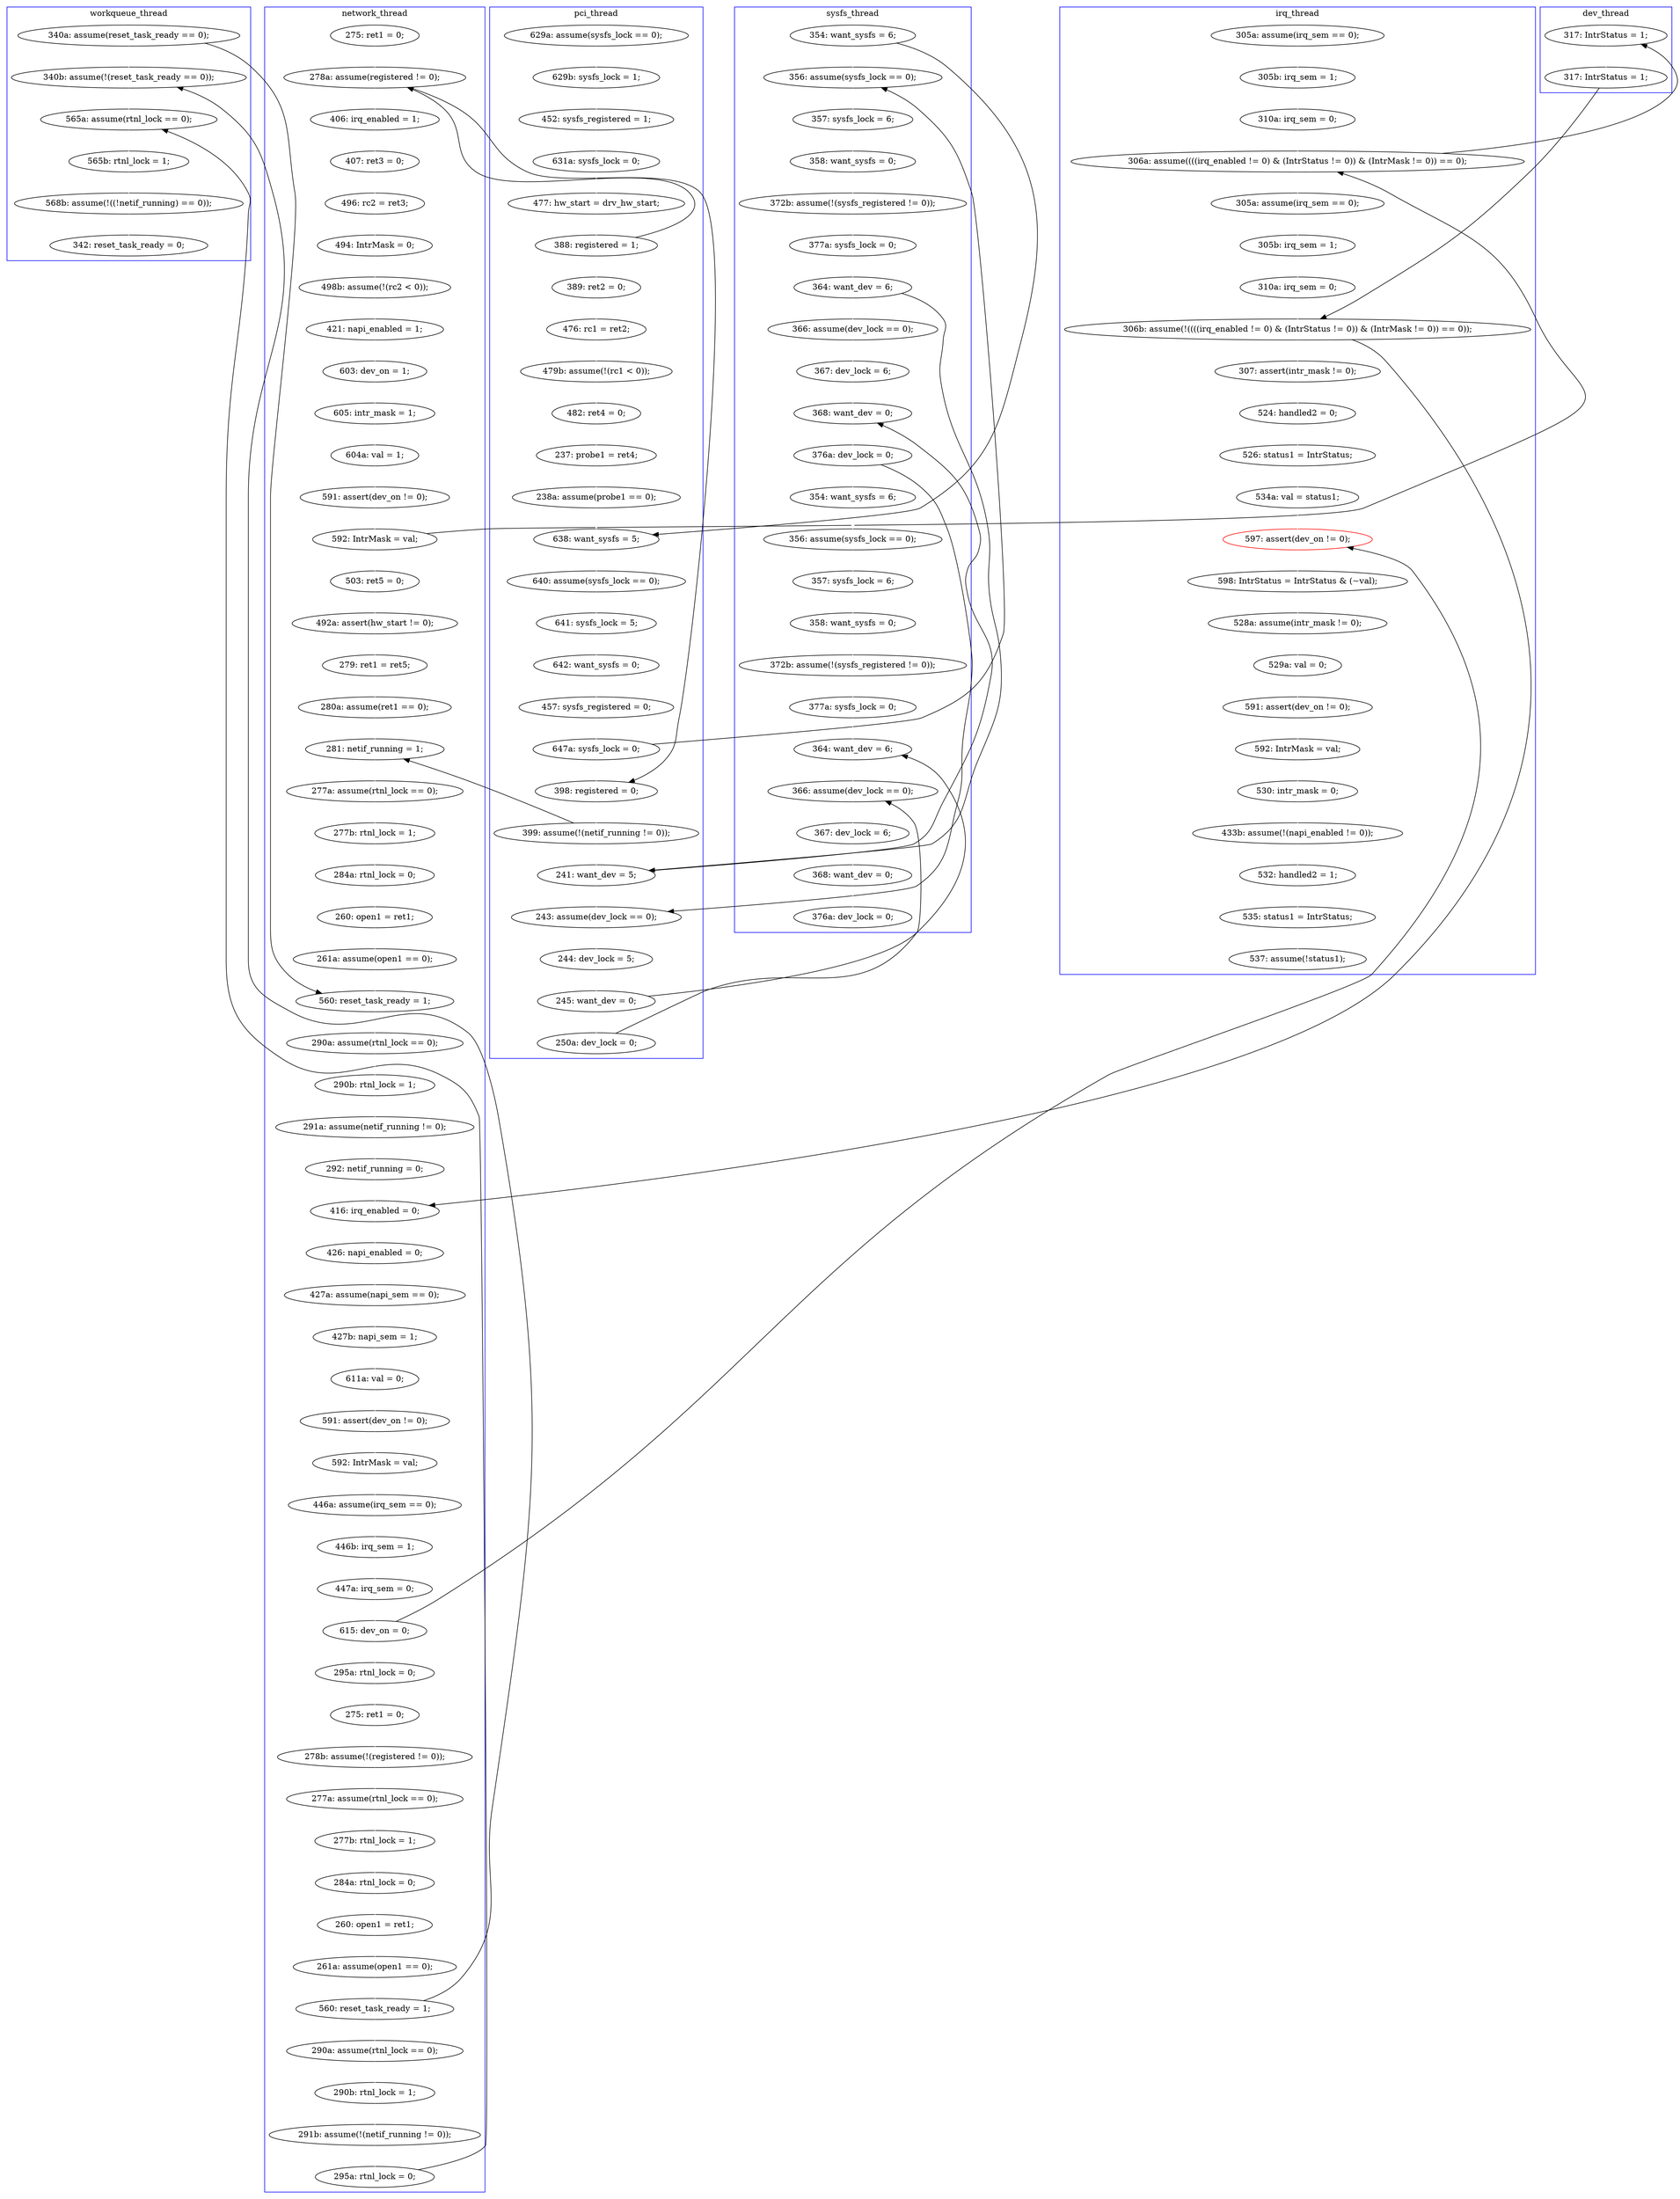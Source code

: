 digraph Counterexample {
	152 -> 154 [color = white, style = solid]
	157 -> 158 [color = white, style = solid]
	29 -> 34 [color = white, style = solid]
	86 -> 110 [color = black, style = solid, constraint = false]
	201 -> 217 [color = black, style = solid, constraint = false]
	129 -> 167 [color = black, style = solid, constraint = false]
	230 -> 231 [color = white, style = solid]
	275 -> 291 [color = white, style = solid]
	303 -> 304 [color = white, style = solid]
	65 -> 67 [color = white, style = solid]
	98 -> 156 [color = white, style = solid]
	150 -> 153 [color = white, style = solid]
	42 -> 49 [color = white, style = solid]
	110 -> 134 [color = white, style = solid]
	141 -> 224 [color = black, style = solid, constraint = false]
	163 -> 167 [color = white, style = solid]
	197 -> 198 [color = white, style = solid]
	210 -> 212 [color = white, style = solid]
	80 -> 81 [color = white, style = solid]
	139 -> 145 [color = white, style = solid]
	86 -> 93 [color = white, style = solid]
	108 -> 110 [color = white, style = solid]
	137 -> 139 [color = white, style = solid]
	128 -> 136 [color = white, style = solid]
	77 -> 80 [color = white, style = solid]
	127 -> 128 [color = white, style = solid]
	279 -> 281 [color = white, style = solid]
	242 -> 250 [color = white, style = solid]
	238 -> 242 [color = white, style = solid]
	160 -> 163 [color = white, style = solid]
	54 -> 63 [color = white, style = solid]
	271 -> 276 [color = white, style = solid]
	217 -> 218 [color = white, style = solid]
	270 -> 271 [color = white, style = solid]
	67 -> 69 [color = white, style = solid]
	81 -> 88 [color = white, style = solid]
	40 -> 42 [color = white, style = solid]
	254 -> 256 [color = white, style = solid]
	271 -> 275 [color = black, style = solid, constraint = false]
	256 -> 257 [color = white, style = solid]
	222 -> 229 [color = white, style = solid]
	294 -> 303 [color = black, style = solid, constraint = false]
	129 -> 260 [color = white, style = solid]
	76 -> 82 [color = white, style = solid]
	141 -> 150 [color = white, style = solid]
	215 -> 217 [color = white, style = solid]
	259 -> 261 [color = white, style = solid]
	94 -> 95 [color = white, style = solid]
	184 -> 185 [color = white, style = solid]
	123 -> 224 [color = white, style = solid]
	50 -> 77 [color = white, style = solid]
	204 -> 210 [color = white, style = solid]
	139 -> 180 [color = black, style = solid, constraint = false]
	293 -> 299 [color = black, style = solid, constraint = false]
	110 -> 117 [color = black, style = solid, constraint = false]
	64 -> 65 [color = white, style = solid]
	136 -> 141 [color = white, style = solid]
	284 -> 286 [color = white, style = solid]
	277 -> 278 [color = white, style = solid]
	224 -> 225 [color = white, style = solid]
	292 -> 293 [color = white, style = solid]
	299 -> 303 [color = white, style = solid]
	167 -> 171 [color = white, style = solid]
	283 -> 284 [color = white, style = solid]
	265 -> 267 [color = white, style = solid]
	174 -> 175 [color = white, style = solid]
	154 -> 215 [color = white, style = solid]
	125 -> 126 [color = white, style = solid]
	267 -> 314 [color = white, style = solid]
	282 -> 283 [color = white, style = solid]
	120 -> 139 [color = black, style = solid, constraint = false]
	212 -> 230 [color = white, style = solid]
	49 -> 54 [color = black, style = solid, constraint = false]
	297 -> 299 [color = white, style = solid]
	95 -> 98 [color = white, style = solid]
	246 -> 254 [color = white, style = solid]
	172 -> 174 [color = white, style = solid]
	251 -> 259 [color = white, style = solid]
	275 -> 278 [color = black, style = solid, constraint = false]
	190 -> 192 [color = white, style = solid]
	186 -> 190 [color = white, style = solid]
	286 -> 297 [color = white, style = solid]
	134 -> 135 [color = white, style = solid]
	159 -> 160 [color = white, style = solid]
	63 -> 64 [color = white, style = solid]
	278 -> 279 [color = white, style = solid]
	231 -> 234 [color = white, style = solid]
	103 -> 104 [color = white, style = solid]
	192 -> 193 [color = white, style = solid]
	201 -> 204 [color = white, style = solid]
	117 -> 120 [color = white, style = solid]
	28 -> 29 [color = white, style = solid]
	291 -> 292 [color = white, style = solid]
	85 -> 86 [color = white, style = solid]
	104 -> 108 [color = white, style = solid]
	145 -> 152 [color = white, style = solid]
	199 -> 201 [color = white, style = solid]
	232 -> 246 [color = white, style = solid]
	293 -> 294 [color = white, style = solid]
	180 -> 184 [color = white, style = solid]
	279 -> 291 [color = black, style = solid, constraint = false]
	264 -> 265 [color = white, style = solid]
	229 -> 232 [color = white, style = solid]
	250 -> 251 [color = white, style = solid]
	93 -> 94 [color = white, style = solid]
	52 -> 54 [color = white, style = solid]
	235 -> 238 [color = white, style = solid]
	83 -> 85 [color = white, style = solid]
	158 -> 159 [color = white, style = solid]
	218 -> 221 [color = white, style = solid]
	276 -> 277 [color = white, style = solid]
	156 -> 157 [color = white, style = solid]
	91 -> 125 [color = white, style = solid]
	261 -> 264 [color = black, style = solid, constraint = false]
	69 -> 72 [color = white, style = solid]
	153 -> 275 [color = white, style = solid]
	126 -> 127 [color = white, style = solid]
	171 -> 172 [color = white, style = solid]
	153 -> 156 [color = black, style = solid, constraint = false]
	304 -> 305 [color = white, style = solid]
	193 -> 197 [color = white, style = solid]
	82 -> 83 [color = white, style = solid]
	72 -> 76 [color = white, style = solid]
	123 -> 125 [color = black, style = solid, constraint = false]
	281 -> 282 [color = white, style = solid]
	135 -> 137 [color = white, style = solid]
	185 -> 186 [color = white, style = solid]
	257 -> 311 [color = white, style = solid]
	175 -> 180 [color = white, style = solid]
	88 -> 91 [color = white, style = solid]
	234 -> 235 [color = white, style = solid]
	228 -> 270 [color = white, style = solid]
	54 -> 150 [color = black, style = solid, constraint = false]
	34 -> 40 [color = white, style = solid]
	260 -> 264 [color = white, style = solid]
	242 -> 260 [color = black, style = solid, constraint = false]
	221 -> 222 [color = white, style = solid]
	226 -> 228 [color = white, style = solid]
	225 -> 226 [color = white, style = solid]
	198 -> 199 [color = white, style = solid]
	305 -> 306 [color = white, style = solid]
	49 -> 50 [color = white, style = solid]
	subgraph cluster3 {
		label = irq_thread
		color = blue
		154  [label = "526: status1 = IntrStatus;"]
		139  [label = "306b: assume(!((((irq_enabled != 0) & (IntrStatus != 0)) & (IntrMask != 0)) == 0));"]
		257  [label = "535: status1 = IntrStatus;"]
		232  [label = "592: IntrMask = val;"]
		137  [label = "310a: irq_sem = 0;"]
		217  [label = "597: assert(dev_on != 0);", color = red]
		246  [label = "530: intr_mask = 0;"]
		134  [label = "305a: assume(irq_sem == 0);"]
		110  [label = "306a: assume((((irq_enabled != 0) & (IntrStatus != 0)) & (IntrMask != 0)) == 0);"]
		221  [label = "528a: assume(intr_mask != 0);"]
		311  [label = "537: assume(!status1);"]
		218  [label = "598: IntrStatus = IntrStatus & (~val);"]
		222  [label = "529a: val = 0;"]
		215  [label = "534a: val = status1;"]
		108  [label = "310a: irq_sem = 0;"]
		229  [label = "591: assert(dev_on != 0);"]
		145  [label = "307: assert(intr_mask != 0);"]
		256  [label = "532: handled2 = 1;"]
		103  [label = "305a: assume(irq_sem == 0);"]
		152  [label = "524: handled2 = 0;"]
		135  [label = "305b: irq_sem = 1;"]
		104  [label = "305b: irq_sem = 1;"]
		254  [label = "433b: assume(!(napi_enabled != 0));"]
	}
	subgraph cluster7 {
		label = dev_thread
		color = blue
		120  [label = "317: IntrStatus = 1;"]
		117  [label = "317: IntrStatus = 1;"]
	}
	subgraph cluster5 {
		label = workqueue_thread
		color = blue
		314  [label = "342: reset_task_ready = 0;"]
		265  [label = "565b: rtnl_lock = 1;"]
		267  [label = "568b: assume(!((!netif_running) == 0));"]
		264  [label = "565a: assume(rtnl_lock == 0);"]
		129  [label = "340a: assume(reset_task_ready == 0);"]
		260  [label = "340b: assume(!(reset_task_ready == 0));"]
	}
	subgraph cluster2 {
		label = network_thread
		color = blue
		238  [label = "261a: assume(open1 == 0);"]
		201  [label = "615: dev_on = 0;"]
		93  [label = "503: ret5 = 0;"]
		235  [label = "260: open1 = ret1;"]
		251  [label = "290b: rtnl_lock = 1;"]
		234  [label = "284a: rtnl_lock = 0;"]
		160  [label = "260: open1 = ret1;"]
		67  [label = "494: IntrMask = 0;"]
		193  [label = "592: IntrMask = val;"]
		186  [label = "427b: napi_sem = 1;"]
		210  [label = "275: ret1 = 0;"]
		76  [label = "603: dev_on = 1;"]
		198  [label = "446b: irq_sem = 1;"]
		204  [label = "295a: rtnl_lock = 0;"]
		85  [label = "591: assert(dev_on != 0);"]
		190  [label = "611a: val = 0;"]
		72  [label = "421: napi_enabled = 1;"]
		63  [label = "406: irq_enabled = 1;"]
		83  [label = "604a: val = 1;"]
		250  [label = "290a: assume(rtnl_lock == 0);"]
		199  [label = "447a: irq_sem = 0;"]
		171  [label = "290a: assume(rtnl_lock == 0);"]
		259  [label = "291b: assume(!(netif_running != 0));"]
		65  [label = "496: rc2 = ret3;"]
		197  [label = "446a: assume(irq_sem == 0);"]
		64  [label = "407: ret3 = 0;"]
		86  [label = "592: IntrMask = val;"]
		98  [label = "280a: assume(ret1 == 0);"]
		180  [label = "416: irq_enabled = 0;"]
		157  [label = "277a: assume(rtnl_lock == 0);"]
		231  [label = "277b: rtnl_lock = 1;"]
		185  [label = "427a: assume(napi_sem == 0);"]
		158  [label = "277b: rtnl_lock = 1;"]
		184  [label = "426: napi_enabled = 0;"]
		95  [label = "279: ret1 = ret5;"]
		159  [label = "284a: rtnl_lock = 0;"]
		82  [label = "605: intr_mask = 1;"]
		242  [label = "560: reset_task_ready = 1;"]
		156  [label = "281: netif_running = 1;"]
		94  [label = "492a: assert(hw_start != 0);"]
		172  [label = "290b: rtnl_lock = 1;"]
		163  [label = "261a: assume(open1 == 0);"]
		54  [label = "278a: assume(registered != 0);"]
		261  [label = "295a: rtnl_lock = 0;"]
		175  [label = "292: netif_running = 0;"]
		52  [label = "275: ret1 = 0;"]
		174  [label = "291a: assume(netif_running != 0);"]
		167  [label = "560: reset_task_ready = 1;"]
		192  [label = "591: assert(dev_on != 0);"]
		230  [label = "277a: assume(rtnl_lock == 0);"]
		212  [label = "278b: assume(!(registered != 0));"]
		69  [label = "498b: assume(!(rc2 < 0));"]
	}
	subgraph cluster6 {
		label = sysfs_thread
		color = blue
		281  [label = "354: want_sysfs = 6;"]
		306  [label = "376a: dev_lock = 0;"]
		276  [label = "366: assume(dev_lock == 0);"]
		279  [label = "376a: dev_lock = 0;"]
		123  [label = "354: want_sysfs = 6;"]
		283  [label = "357: sysfs_lock = 6;"]
		297  [label = "377a: sysfs_lock = 0;"]
		304  [label = "367: dev_lock = 6;"]
		278  [label = "368: want_dev = 0;"]
		303  [label = "366: assume(dev_lock == 0);"]
		282  [label = "356: assume(sysfs_lock == 0);"]
		299  [label = "364: want_dev = 6;"]
		224  [label = "356: assume(sysfs_lock == 0);"]
		228  [label = "372b: assume(!(sysfs_registered != 0));"]
		271  [label = "364: want_dev = 6;"]
		270  [label = "377a: sysfs_lock = 0;"]
		225  [label = "357: sysfs_lock = 6;"]
		277  [label = "367: dev_lock = 6;"]
		284  [label = "358: want_sysfs = 0;"]
		305  [label = "368: want_dev = 0;"]
		226  [label = "358: want_sysfs = 0;"]
		286  [label = "372b: assume(!(sysfs_registered != 0));"]
	}
	subgraph cluster1 {
		label = pci_thread
		color = blue
		292  [label = "244: dev_lock = 5;"]
		126  [label = "640: assume(sysfs_lock == 0);"]
		80  [label = "479b: assume(!(rc1 < 0));"]
		127  [label = "641: sysfs_lock = 5;"]
		81  [label = "482: ret4 = 0;"]
		42  [label = "477: hw_start = drv_hw_start;"]
		128  [label = "642: want_sysfs = 0;"]
		50  [label = "389: ret2 = 0;"]
		153  [label = "399: assume(!(netif_running != 0));"]
		293  [label = "245: want_dev = 0;"]
		28  [label = "629a: assume(sysfs_lock == 0);"]
		125  [label = "638: want_sysfs = 5;"]
		150  [label = "398: registered = 0;"]
		294  [label = "250a: dev_lock = 0;"]
		275  [label = "241: want_dev = 5;"]
		77  [label = "476: rc1 = ret2;"]
		91  [label = "238a: assume(probe1 == 0);"]
		88  [label = "237: probe1 = ret4;"]
		49  [label = "388: registered = 1;"]
		141  [label = "647a: sysfs_lock = 0;"]
		29  [label = "629b: sysfs_lock = 1;"]
		40  [label = "631a: sysfs_lock = 0;"]
		136  [label = "457: sysfs_registered = 0;"]
		291  [label = "243: assume(dev_lock == 0);"]
		34  [label = "452: sysfs_registered = 1;"]
	}
}